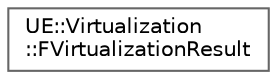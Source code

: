digraph "Graphical Class Hierarchy"
{
 // INTERACTIVE_SVG=YES
 // LATEX_PDF_SIZE
  bgcolor="transparent";
  edge [fontname=Helvetica,fontsize=10,labelfontname=Helvetica,labelfontsize=10];
  node [fontname=Helvetica,fontsize=10,shape=box,height=0.2,width=0.4];
  rankdir="LR";
  Node0 [id="Node000000",label="UE::Virtualization\l::FVirtualizationResult",height=0.2,width=0.4,color="grey40", fillcolor="white", style="filled",URL="$d3/d0d/structUE_1_1Virtualization_1_1FVirtualizationResult.html",tooltip="Contains the results of the package virtualization process."];
}
